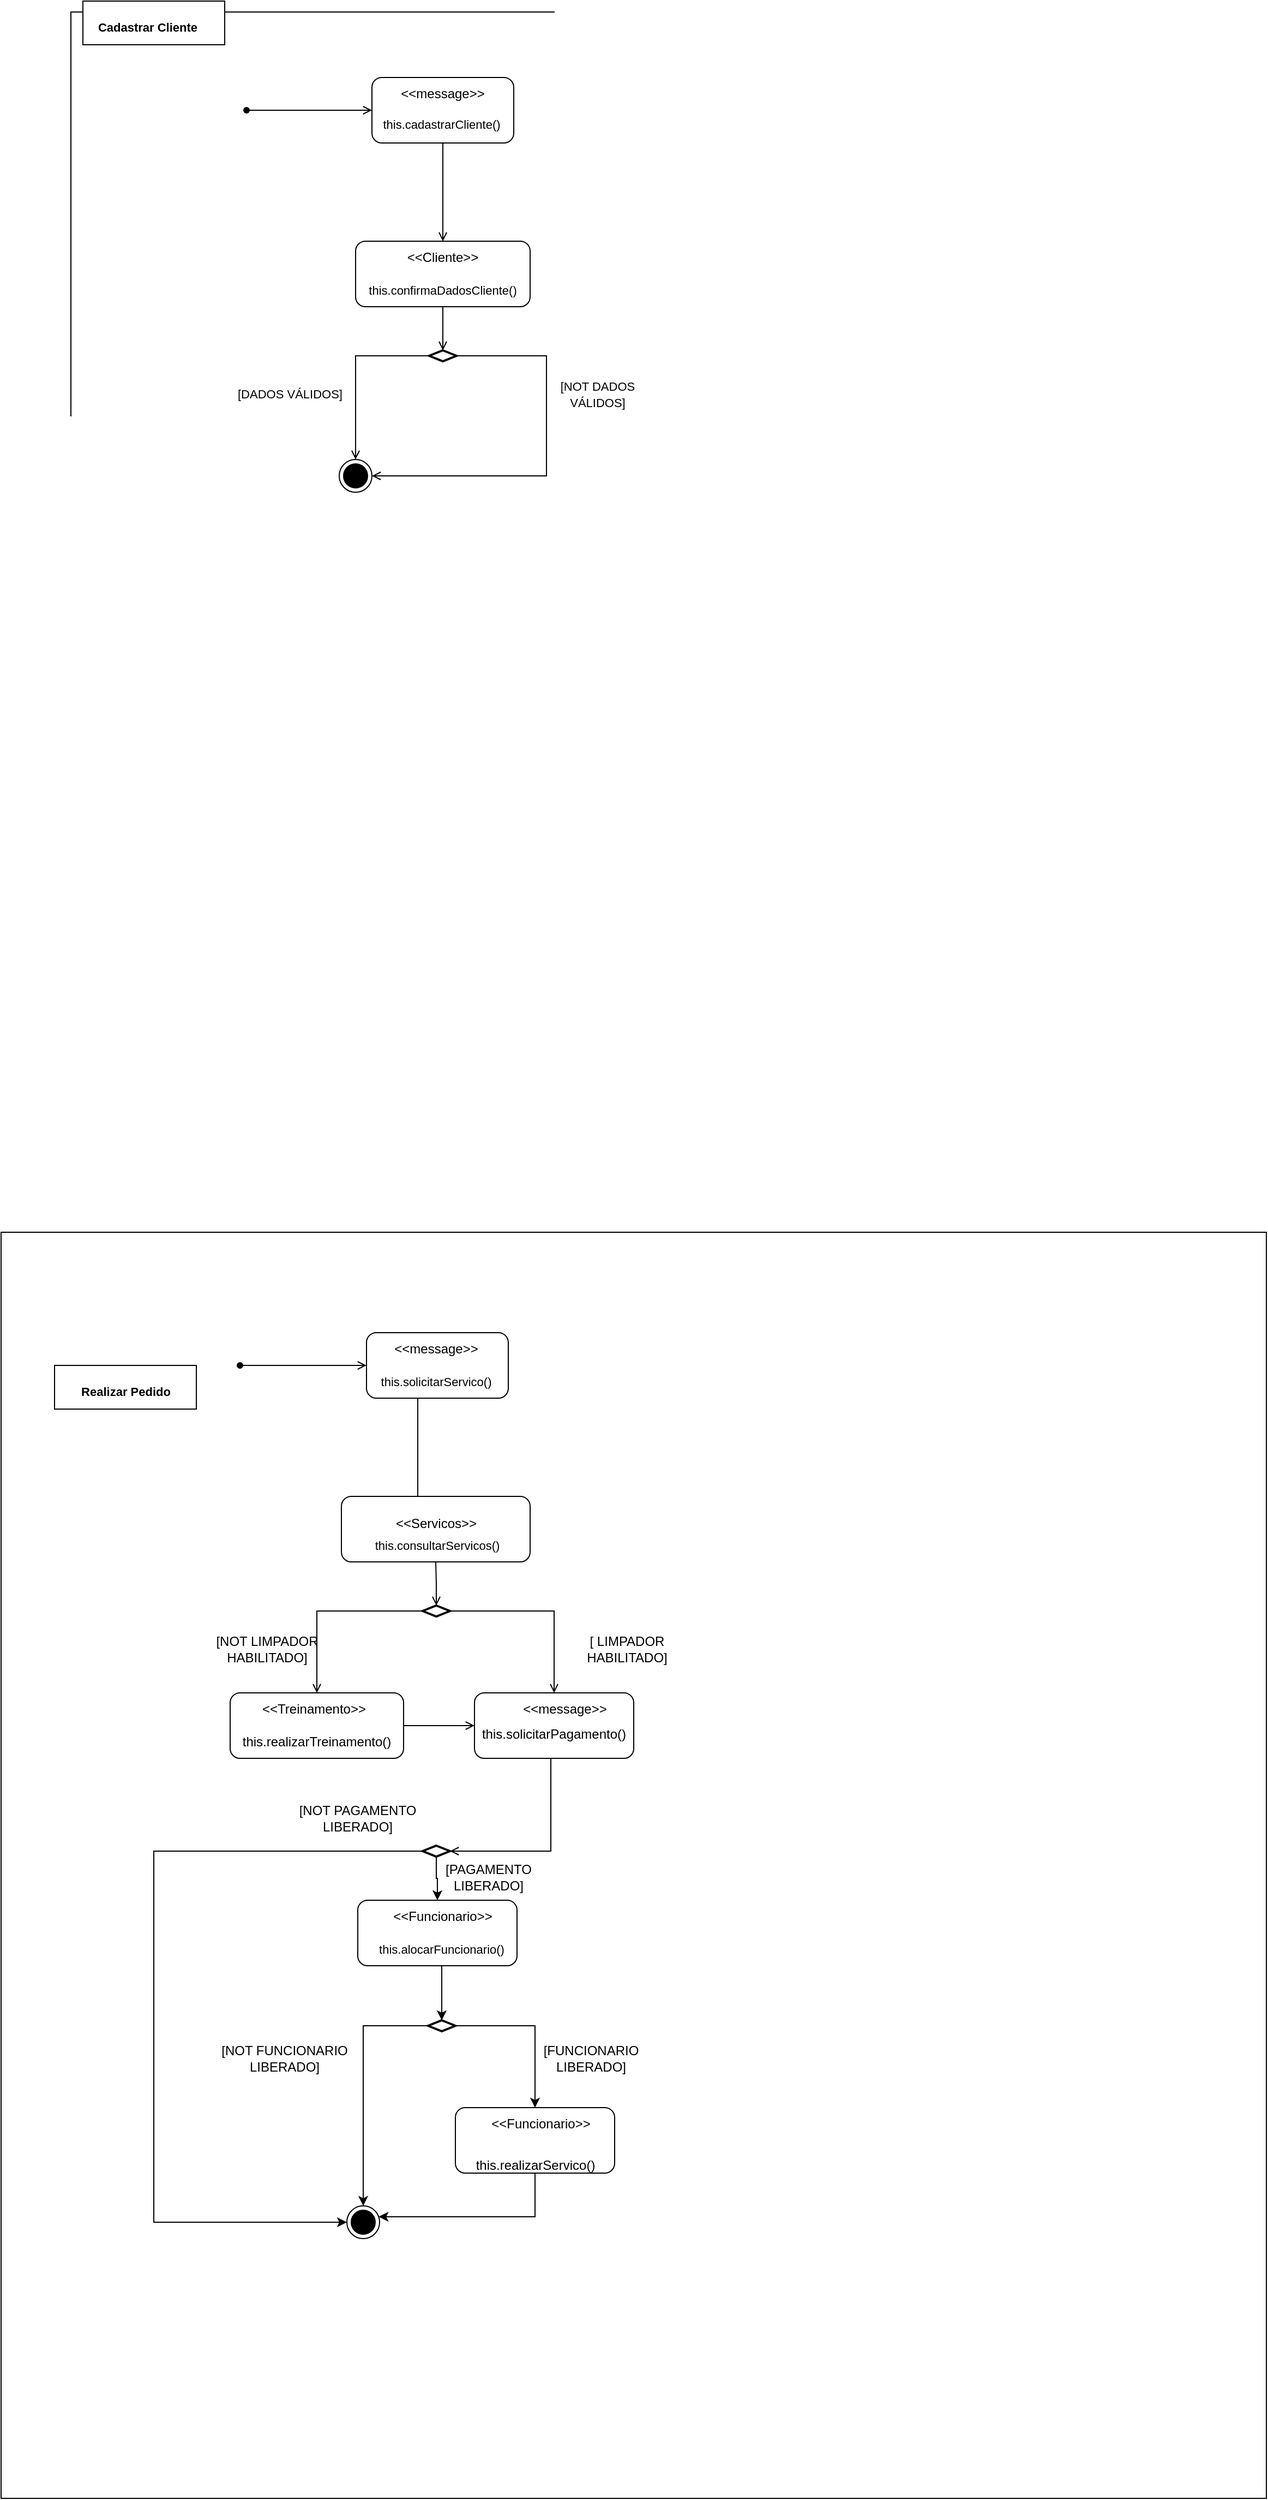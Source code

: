 <mxfile version="21.3.8" type="google">
  <diagram id="prtHgNgQTEPvFCAcTncT" name="Page-1">
    <mxGraphModel dx="2261" dy="796" grid="1" gridSize="10" guides="1" tooltips="1" connect="1" arrows="1" fold="1" page="1" pageScale="1" pageWidth="827" pageHeight="1169" math="0" shadow="0">
      <root>
        <mxCell id="0" />
        <mxCell id="1" parent="0" />
        <mxCell id="2VRe68uSkE31GGYO73mU-1" value="" style="whiteSpace=wrap;html=1;aspect=fixed;" parent="1" vertex="1">
          <mxGeometry x="54" y="60" width="720" height="720" as="geometry" />
        </mxCell>
        <mxCell id="2VRe68uSkE31GGYO73mU-2" value="" style="rounded=0;whiteSpace=wrap;html=1;" parent="1" vertex="1">
          <mxGeometry x="65" y="50" width="130" height="40" as="geometry" />
        </mxCell>
        <mxCell id="2VRe68uSkE31GGYO73mU-3" value="&lt;font style=&quot;font-size: 11px;&quot;&gt;Cadastrar Cliente&lt;/font&gt;" style="text;strokeColor=none;fillColor=none;html=1;fontSize=24;fontStyle=1;verticalAlign=middle;align=center;" parent="1" vertex="1">
          <mxGeometry x="74" y="50" width="100" height="40" as="geometry" />
        </mxCell>
        <mxCell id="2VRe68uSkE31GGYO73mU-4" value="" style="shape=waypoint;sketch=0;fillStyle=solid;size=6;pointerEvents=1;points=[];fillColor=none;resizable=0;rotatable=0;perimeter=centerPerimeter;snapToPoint=1;" parent="1" vertex="1">
          <mxGeometry x="205" y="140" width="20" height="20" as="geometry" />
        </mxCell>
        <mxCell id="2VRe68uSkE31GGYO73mU-9" style="edgeStyle=orthogonalEdgeStyle;rounded=0;orthogonalLoop=1;jettySize=auto;html=1;startArrow=open;startFill=0;endArrow=none;endFill=0;" parent="1" source="2VRe68uSkE31GGYO73mU-8" target="2VRe68uSkE31GGYO73mU-4" edge="1">
          <mxGeometry relative="1" as="geometry" />
        </mxCell>
        <mxCell id="2VRe68uSkE31GGYO73mU-8" value="" style="rounded=1;whiteSpace=wrap;html=1;" parent="1" vertex="1">
          <mxGeometry x="330" y="120" width="130" height="60" as="geometry" />
        </mxCell>
        <mxCell id="2VRe68uSkE31GGYO73mU-10" value="&amp;lt;&amp;lt;message&amp;gt;&amp;gt;" style="text;html=1;strokeColor=none;fillColor=none;align=center;verticalAlign=middle;whiteSpace=wrap;rounded=0;" parent="1" vertex="1">
          <mxGeometry x="365" y="120" width="60" height="30" as="geometry" />
        </mxCell>
        <mxCell id="2VRe68uSkE31GGYO73mU-11" value="&lt;font style=&quot;font-size: 11px;&quot;&gt;&lt;br&gt;this.cadastrarCliente()&lt;/font&gt;" style="text;html=1;strokeColor=none;fillColor=none;align=center;verticalAlign=middle;whiteSpace=wrap;rounded=0;" parent="1" vertex="1">
          <mxGeometry x="334" y="140" width="120" height="30" as="geometry" />
        </mxCell>
        <mxCell id="2VRe68uSkE31GGYO73mU-15" style="edgeStyle=orthogonalEdgeStyle;rounded=0;orthogonalLoop=1;jettySize=auto;html=1;endArrow=open;endFill=0;exitX=0.5;exitY=1;exitDx=0;exitDy=0;" parent="1" source="2VRe68uSkE31GGYO73mU-8" target="2VRe68uSkE31GGYO73mU-14" edge="1">
          <mxGeometry relative="1" as="geometry">
            <mxPoint x="395" y="230" as="sourcePoint" />
          </mxGeometry>
        </mxCell>
        <mxCell id="2VRe68uSkE31GGYO73mU-14" value="" style="rounded=1;whiteSpace=wrap;html=1;" parent="1" vertex="1">
          <mxGeometry x="315" y="270" width="160" height="60" as="geometry" />
        </mxCell>
        <mxCell id="2VRe68uSkE31GGYO73mU-17" style="edgeStyle=orthogonalEdgeStyle;rounded=0;orthogonalLoop=1;jettySize=auto;html=1;entryX=0.5;entryY=1;entryDx=0;entryDy=0;startArrow=open;startFill=0;endArrow=none;endFill=0;" parent="1" source="2VRe68uSkE31GGYO73mU-16" target="2VRe68uSkE31GGYO73mU-14" edge="1">
          <mxGeometry relative="1" as="geometry" />
        </mxCell>
        <mxCell id="2VRe68uSkE31GGYO73mU-20" style="edgeStyle=orthogonalEdgeStyle;rounded=0;orthogonalLoop=1;jettySize=auto;html=1;endArrow=open;endFill=0;entryX=0.5;entryY=0;entryDx=0;entryDy=0;" parent="1" source="2VRe68uSkE31GGYO73mU-16" target="2VRe68uSkE31GGYO73mU-27" edge="1">
          <mxGeometry relative="1" as="geometry">
            <mxPoint x="300" y="450" as="targetPoint" />
          </mxGeometry>
        </mxCell>
        <mxCell id="2VRe68uSkE31GGYO73mU-21" style="edgeStyle=orthogonalEdgeStyle;rounded=0;orthogonalLoop=1;jettySize=auto;html=1;endArrow=open;endFill=0;entryX=1;entryY=0.5;entryDx=0;entryDy=0;" parent="1" source="2VRe68uSkE31GGYO73mU-16" target="2VRe68uSkE31GGYO73mU-27" edge="1">
          <mxGeometry relative="1" as="geometry">
            <mxPoint x="505" y="450" as="targetPoint" />
            <Array as="points">
              <mxPoint x="490" y="375" />
              <mxPoint x="490" y="485" />
            </Array>
          </mxGeometry>
        </mxCell>
        <mxCell id="2VRe68uSkE31GGYO73mU-16" value="" style="strokeWidth=2;html=1;shape=mxgraph.flowchart.decision;whiteSpace=wrap;" parent="1" vertex="1">
          <mxGeometry x="382.5" y="370" width="25" height="10" as="geometry" />
        </mxCell>
        <mxCell id="2VRe68uSkE31GGYO73mU-27" value="" style="ellipse;html=1;shape=endState;fillColor=#000000;strokeColor=#000000;" parent="1" vertex="1">
          <mxGeometry x="300" y="470" width="30" height="30" as="geometry" />
        </mxCell>
        <mxCell id="2VRe68uSkE31GGYO73mU-34" value="&amp;lt;&amp;lt;Cliente&amp;gt;&amp;gt;" style="text;html=1;strokeColor=none;fillColor=none;align=center;verticalAlign=middle;whiteSpace=wrap;rounded=0;" parent="1" vertex="1">
          <mxGeometry x="365" y="270" width="60" height="30" as="geometry" />
        </mxCell>
        <mxCell id="2VRe68uSkE31GGYO73mU-35" value="&lt;span style=&quot;font-size: 11px;&quot;&gt;this.confirmaDadosCliente()&lt;/span&gt;" style="text;html=1;strokeColor=none;fillColor=none;align=center;verticalAlign=middle;whiteSpace=wrap;rounded=0;" parent="1" vertex="1">
          <mxGeometry x="335" y="300" width="120" height="30" as="geometry" />
        </mxCell>
        <mxCell id="2VRe68uSkE31GGYO73mU-36" value="&lt;span style=&quot;font-size: 11px;&quot;&gt;[DADOS VÁLIDOS]&lt;/span&gt;" style="text;html=1;strokeColor=none;fillColor=none;align=center;verticalAlign=middle;whiteSpace=wrap;rounded=0;" parent="1" vertex="1">
          <mxGeometry x="195" y="395" width="120" height="30" as="geometry" />
        </mxCell>
        <mxCell id="2VRe68uSkE31GGYO73mU-38" value="&lt;span style=&quot;font-size: 11px;&quot;&gt;[NOT DADOS VÁLIDOS]&lt;/span&gt;" style="text;html=1;strokeColor=none;fillColor=none;align=center;verticalAlign=middle;whiteSpace=wrap;rounded=0;" parent="1" vertex="1">
          <mxGeometry x="477" y="395" width="120" height="30" as="geometry" />
        </mxCell>
        <mxCell id="e-qMxA1oYzpZb0aV7yym-35" value="" style="whiteSpace=wrap;html=1;aspect=fixed;" parent="1" vertex="1">
          <mxGeometry x="-10" y="1178" width="1160" height="1160" as="geometry" />
        </mxCell>
        <mxCell id="e-qMxA1oYzpZb0aV7yym-36" value="" style="rounded=0;whiteSpace=wrap;html=1;" parent="1" vertex="1">
          <mxGeometry x="39" y="1300" width="130" height="40" as="geometry" />
        </mxCell>
        <mxCell id="e-qMxA1oYzpZb0aV7yym-37" value="&lt;font style=&quot;font-size: 11px;&quot;&gt;Realizar Pedido&lt;/font&gt;" style="text;strokeColor=none;fillColor=none;html=1;fontSize=24;fontStyle=1;verticalAlign=middle;align=center;" parent="1" vertex="1">
          <mxGeometry x="54" y="1300" width="100" height="40" as="geometry" />
        </mxCell>
        <mxCell id="e-qMxA1oYzpZb0aV7yym-38" value="" style="shape=waypoint;sketch=0;fillStyle=solid;size=6;pointerEvents=1;points=[];fillColor=none;resizable=0;rotatable=0;perimeter=centerPerimeter;snapToPoint=1;" parent="1" vertex="1">
          <mxGeometry x="199" y="1290" width="20" height="20" as="geometry" />
        </mxCell>
        <mxCell id="e-qMxA1oYzpZb0aV7yym-39" style="edgeStyle=orthogonalEdgeStyle;rounded=0;orthogonalLoop=1;jettySize=auto;html=1;startArrow=open;startFill=0;endArrow=none;endFill=0;" parent="1" source="e-qMxA1oYzpZb0aV7yym-40" target="e-qMxA1oYzpZb0aV7yym-38" edge="1">
          <mxGeometry relative="1" as="geometry" />
        </mxCell>
        <mxCell id="e-qMxA1oYzpZb0aV7yym-40" value="" style="rounded=1;whiteSpace=wrap;html=1;" parent="1" vertex="1">
          <mxGeometry x="325" y="1270" width="130" height="60" as="geometry" />
        </mxCell>
        <mxCell id="e-qMxA1oYzpZb0aV7yym-41" value="&amp;lt;&amp;lt;message&amp;gt;&amp;gt;" style="text;html=1;strokeColor=none;fillColor=none;align=center;verticalAlign=middle;whiteSpace=wrap;rounded=0;" parent="1" vertex="1">
          <mxGeometry x="359" y="1270" width="60" height="30" as="geometry" />
        </mxCell>
        <mxCell id="e-qMxA1oYzpZb0aV7yym-42" value="&lt;span style=&quot;font-size: 11px;&quot;&gt;this.solicitarServico()&lt;/span&gt;" style="text;html=1;strokeColor=none;fillColor=none;align=center;verticalAlign=middle;whiteSpace=wrap;rounded=0;" parent="1" vertex="1">
          <mxGeometry x="329" y="1300" width="120" height="30" as="geometry" />
        </mxCell>
        <mxCell id="e-qMxA1oYzpZb0aV7yym-43" style="edgeStyle=orthogonalEdgeStyle;rounded=0;orthogonalLoop=1;jettySize=auto;html=1;entryX=0.5;entryY=1;entryDx=0;entryDy=0;startArrow=open;startFill=0;endArrow=none;endFill=0;exitX=0.5;exitY=0;exitDx=0;exitDy=0;" parent="1" source="e-qMxA1oYzpZb0aV7yym-63" target="e-qMxA1oYzpZb0aV7yym-42" edge="1">
          <mxGeometry relative="1" as="geometry">
            <mxPoint x="389" y="1370" as="sourcePoint" />
            <Array as="points">
              <mxPoint x="372" y="1330" />
            </Array>
          </mxGeometry>
        </mxCell>
        <mxCell id="e-qMxA1oYzpZb0aV7yym-47" value="" style="rounded=1;whiteSpace=wrap;html=1;" parent="1" vertex="1">
          <mxGeometry x="302" y="1420" width="173" height="60" as="geometry" />
        </mxCell>
        <mxCell id="e-qMxA1oYzpZb0aV7yym-48" style="edgeStyle=orthogonalEdgeStyle;rounded=0;orthogonalLoop=1;jettySize=auto;html=1;entryX=0.5;entryY=1;entryDx=0;entryDy=0;startArrow=open;startFill=0;endArrow=none;endFill=0;" parent="1" source="e-qMxA1oYzpZb0aV7yym-51" target="e-qMxA1oYzpZb0aV7yym-47" edge="1">
          <mxGeometry relative="1" as="geometry" />
        </mxCell>
        <mxCell id="e-qMxA1oYzpZb0aV7yym-49" style="edgeStyle=orthogonalEdgeStyle;rounded=0;orthogonalLoop=1;jettySize=auto;html=1;endArrow=open;endFill=0;" parent="1" source="e-qMxA1oYzpZb0aV7yym-51" target="e-qMxA1oYzpZb0aV7yym-53" edge="1">
          <mxGeometry relative="1" as="geometry" />
        </mxCell>
        <mxCell id="e-qMxA1oYzpZb0aV7yym-50" style="edgeStyle=orthogonalEdgeStyle;rounded=0;orthogonalLoop=1;jettySize=auto;html=1;endArrow=open;endFill=0;" parent="1" source="e-qMxA1oYzpZb0aV7yym-51" target="e-qMxA1oYzpZb0aV7yym-55" edge="1">
          <mxGeometry relative="1" as="geometry" />
        </mxCell>
        <mxCell id="e-qMxA1oYzpZb0aV7yym-51" value="" style="strokeWidth=2;html=1;shape=mxgraph.flowchart.decision;whiteSpace=wrap;" parent="1" vertex="1">
          <mxGeometry x="376.5" y="1520" width="25" height="10" as="geometry" />
        </mxCell>
        <mxCell id="e-qMxA1oYzpZb0aV7yym-53" value="&lt;br&gt;&lt;br&gt;this.realizarTreinamento()" style="rounded=1;whiteSpace=wrap;html=1;" parent="1" vertex="1">
          <mxGeometry x="200" y="1600" width="159" height="60" as="geometry" />
        </mxCell>
        <mxCell id="e-qMxA1oYzpZb0aV7yym-54" style="edgeStyle=orthogonalEdgeStyle;rounded=0;orthogonalLoop=1;jettySize=auto;html=1;entryX=1;entryY=0.5;entryDx=0;entryDy=0;entryPerimeter=0;endArrow=open;endFill=0;" parent="1" source="e-qMxA1oYzpZb0aV7yym-55" target="e-qMxA1oYzpZb0aV7yym-57" edge="1">
          <mxGeometry relative="1" as="geometry">
            <Array as="points">
              <mxPoint x="494" y="1745" />
            </Array>
          </mxGeometry>
        </mxCell>
        <mxCell id="e-qMxA1oYzpZb0aV7yym-55" value="&lt;br&gt;this.solicitarPagamento()" style="rounded=1;whiteSpace=wrap;html=1;" parent="1" vertex="1">
          <mxGeometry x="424" y="1600" width="146" height="60" as="geometry" />
        </mxCell>
        <mxCell id="z8DHyztgoasYZeZ06j0j-13" style="edgeStyle=orthogonalEdgeStyle;rounded=0;orthogonalLoop=1;jettySize=auto;html=1;exitX=0;exitY=0.5;exitDx=0;exitDy=0;exitPerimeter=0;" parent="1" source="e-qMxA1oYzpZb0aV7yym-57" target="e-qMxA1oYzpZb0aV7yym-60" edge="1">
          <mxGeometry relative="1" as="geometry">
            <Array as="points">
              <mxPoint x="130" y="1745" />
              <mxPoint x="130" y="2085" />
            </Array>
          </mxGeometry>
        </mxCell>
        <mxCell id="z8DHyztgoasYZeZ06j0j-16" style="edgeStyle=orthogonalEdgeStyle;rounded=0;orthogonalLoop=1;jettySize=auto;html=1;exitX=0.5;exitY=1;exitDx=0;exitDy=0;exitPerimeter=0;" parent="1" source="e-qMxA1oYzpZb0aV7yym-57" target="z8DHyztgoasYZeZ06j0j-10" edge="1">
          <mxGeometry relative="1" as="geometry" />
        </mxCell>
        <mxCell id="e-qMxA1oYzpZb0aV7yym-57" value="" style="strokeWidth=2;html=1;shape=mxgraph.flowchart.decision;whiteSpace=wrap;" parent="1" vertex="1">
          <mxGeometry x="376.5" y="1740" width="25" height="10" as="geometry" />
        </mxCell>
        <mxCell id="e-qMxA1oYzpZb0aV7yym-60" value="" style="ellipse;html=1;shape=endState;fillColor=#000000;strokeColor=#000000;" parent="1" vertex="1">
          <mxGeometry x="307" y="2070" width="30" height="30" as="geometry" />
        </mxCell>
        <mxCell id="e-qMxA1oYzpZb0aV7yym-61" value="&amp;lt;&amp;lt;Treinamento&amp;gt;&amp;gt;" style="text;html=1;strokeColor=none;fillColor=none;align=center;verticalAlign=middle;whiteSpace=wrap;rounded=0;" parent="1" vertex="1">
          <mxGeometry x="247" y="1600" width="60" height="30" as="geometry" />
        </mxCell>
        <mxCell id="e-qMxA1oYzpZb0aV7yym-62" value="&amp;lt;&amp;lt;message&amp;gt;&amp;gt;" style="text;html=1;strokeColor=none;fillColor=none;align=center;verticalAlign=middle;whiteSpace=wrap;rounded=0;" parent="1" vertex="1">
          <mxGeometry x="477" y="1600" width="60" height="30" as="geometry" />
        </mxCell>
        <mxCell id="e-qMxA1oYzpZb0aV7yym-63" value="&amp;lt;&amp;lt;Servicos&amp;gt;&amp;gt;" style="text;html=1;strokeColor=none;fillColor=none;align=center;verticalAlign=middle;whiteSpace=wrap;rounded=0;" parent="1" vertex="1">
          <mxGeometry x="359" y="1430" width="60" height="30" as="geometry" />
        </mxCell>
        <mxCell id="e-qMxA1oYzpZb0aV7yym-64" value="&lt;font style=&quot;font-size: 11px;&quot;&gt;this.consultarServicos()&lt;/font&gt;" style="text;html=1;strokeColor=none;fillColor=none;align=center;verticalAlign=middle;whiteSpace=wrap;rounded=0;" parent="1" vertex="1">
          <mxGeometry x="335" y="1450" width="110" height="30" as="geometry" />
        </mxCell>
        <mxCell id="e-qMxA1oYzpZb0aV7yym-65" value="[NOT LIMPADOR HABILITADO]" style="text;html=1;strokeColor=none;fillColor=none;align=center;verticalAlign=middle;whiteSpace=wrap;rounded=0;" parent="1" vertex="1">
          <mxGeometry x="174" y="1545" width="120" height="30" as="geometry" />
        </mxCell>
        <mxCell id="e-qMxA1oYzpZb0aV7yym-66" value="[ LIMPADOR HABILITADO]" style="text;html=1;strokeColor=none;fillColor=none;align=center;verticalAlign=middle;whiteSpace=wrap;rounded=0;" parent="1" vertex="1">
          <mxGeometry x="504" y="1545" width="120" height="30" as="geometry" />
        </mxCell>
        <mxCell id="z8DHyztgoasYZeZ06j0j-8" style="edgeStyle=orthogonalEdgeStyle;rounded=0;orthogonalLoop=1;jettySize=auto;html=1;endArrow=open;endFill=0;entryX=0;entryY=0.5;entryDx=0;entryDy=0;" parent="1" source="e-qMxA1oYzpZb0aV7yym-53" target="e-qMxA1oYzpZb0aV7yym-55" edge="1">
          <mxGeometry relative="1" as="geometry">
            <Array as="points">
              <mxPoint x="420" y="1630" />
              <mxPoint x="420" y="1630" />
            </Array>
            <mxPoint x="356" y="1590" as="sourcePoint" />
            <mxPoint x="449" y="1675" as="targetPoint" />
          </mxGeometry>
        </mxCell>
        <mxCell id="z8DHyztgoasYZeZ06j0j-10" value="" style="rounded=1;whiteSpace=wrap;html=1;" parent="1" vertex="1">
          <mxGeometry x="317" y="1790" width="146" height="60" as="geometry" />
        </mxCell>
        <mxCell id="z8DHyztgoasYZeZ06j0j-12" value="[NOT PAGAMENTO LIBERADO]" style="text;html=1;strokeColor=none;fillColor=none;align=center;verticalAlign=middle;whiteSpace=wrap;rounded=0;" parent="1" vertex="1">
          <mxGeometry x="256.5" y="1700" width="120" height="30" as="geometry" />
        </mxCell>
        <mxCell id="z8DHyztgoasYZeZ06j0j-15" value="[PAGAMENTO LIBERADO]" style="text;html=1;strokeColor=none;fillColor=none;align=center;verticalAlign=middle;whiteSpace=wrap;rounded=0;" parent="1" vertex="1">
          <mxGeometry x="376.5" y="1754" width="120" height="30" as="geometry" />
        </mxCell>
        <mxCell id="z8DHyztgoasYZeZ06j0j-18" value="&amp;lt;&amp;lt;Funcionario&amp;gt;&amp;gt;" style="text;html=1;strokeColor=none;fillColor=none;align=center;verticalAlign=middle;whiteSpace=wrap;rounded=0;" parent="1" vertex="1">
          <mxGeometry x="365" y="1790" width="60" height="30" as="geometry" />
        </mxCell>
        <mxCell id="z8DHyztgoasYZeZ06j0j-22" style="edgeStyle=orthogonalEdgeStyle;rounded=0;orthogonalLoop=1;jettySize=auto;html=1;exitX=0.5;exitY=1;exitDx=0;exitDy=0;entryX=0.5;entryY=0;entryDx=0;entryDy=0;entryPerimeter=0;" parent="1" source="z8DHyztgoasYZeZ06j0j-19" target="z8DHyztgoasYZeZ06j0j-20" edge="1">
          <mxGeometry relative="1" as="geometry" />
        </mxCell>
        <mxCell id="z8DHyztgoasYZeZ06j0j-19" value="&lt;span style=&quot;font-size: 11px;&quot;&gt;this.alocarFuncionario()&lt;br&gt;&lt;/span&gt;" style="text;html=1;strokeColor=none;fillColor=none;align=center;verticalAlign=middle;whiteSpace=wrap;rounded=0;" parent="1" vertex="1">
          <mxGeometry x="339" y="1820" width="110" height="30" as="geometry" />
        </mxCell>
        <mxCell id="z8DHyztgoasYZeZ06j0j-24" style="edgeStyle=orthogonalEdgeStyle;rounded=0;orthogonalLoop=1;jettySize=auto;html=1;exitX=0;exitY=0.5;exitDx=0;exitDy=0;exitPerimeter=0;" parent="1" source="z8DHyztgoasYZeZ06j0j-20" target="e-qMxA1oYzpZb0aV7yym-60" edge="1">
          <mxGeometry relative="1" as="geometry" />
        </mxCell>
        <mxCell id="z8DHyztgoasYZeZ06j0j-27" style="edgeStyle=orthogonalEdgeStyle;rounded=0;orthogonalLoop=1;jettySize=auto;html=1;exitX=1;exitY=0.5;exitDx=0;exitDy=0;exitPerimeter=0;" parent="1" source="z8DHyztgoasYZeZ06j0j-20" target="z8DHyztgoasYZeZ06j0j-26" edge="1">
          <mxGeometry relative="1" as="geometry" />
        </mxCell>
        <mxCell id="z8DHyztgoasYZeZ06j0j-20" value="" style="strokeWidth=2;html=1;shape=mxgraph.flowchart.decision;whiteSpace=wrap;" parent="1" vertex="1">
          <mxGeometry x="381.5" y="1900" width="25" height="10" as="geometry" />
        </mxCell>
        <mxCell id="z8DHyztgoasYZeZ06j0j-23" value="[NOT FUNCIONARIO LIBERADO]" style="text;html=1;strokeColor=none;fillColor=none;align=center;verticalAlign=middle;whiteSpace=wrap;rounded=0;" parent="1" vertex="1">
          <mxGeometry x="190" y="1920" width="120" height="30" as="geometry" />
        </mxCell>
        <mxCell id="z8DHyztgoasYZeZ06j0j-25" value="[FUNCIONARIO LIBERADO]&lt;br&gt;" style="text;html=1;strokeColor=none;fillColor=none;align=center;verticalAlign=middle;whiteSpace=wrap;rounded=0;" parent="1" vertex="1">
          <mxGeometry x="471" y="1920" width="120" height="30" as="geometry" />
        </mxCell>
        <mxCell id="z8DHyztgoasYZeZ06j0j-26" value="" style="rounded=1;whiteSpace=wrap;html=1;" parent="1" vertex="1">
          <mxGeometry x="406.5" y="1980" width="146" height="60" as="geometry" />
        </mxCell>
        <mxCell id="z8DHyztgoasYZeZ06j0j-28" value="&amp;lt;&amp;lt;Funcionario&amp;gt;&amp;gt;" style="text;html=1;strokeColor=none;fillColor=none;align=center;verticalAlign=middle;whiteSpace=wrap;rounded=0;" parent="1" vertex="1">
          <mxGeometry x="455" y="1980" width="60" height="30" as="geometry" />
        </mxCell>
        <mxCell id="z8DHyztgoasYZeZ06j0j-30" style="edgeStyle=orthogonalEdgeStyle;rounded=0;orthogonalLoop=1;jettySize=auto;html=1;exitX=0.5;exitY=1;exitDx=0;exitDy=0;" parent="1" source="z8DHyztgoasYZeZ06j0j-29" target="e-qMxA1oYzpZb0aV7yym-60" edge="1">
          <mxGeometry relative="1" as="geometry">
            <Array as="points">
              <mxPoint x="480" y="2080" />
            </Array>
          </mxGeometry>
        </mxCell>
        <mxCell id="z8DHyztgoasYZeZ06j0j-29" value="&lt;br&gt;this.realizarServico()" style="text;html=1;strokeColor=none;fillColor=none;align=center;verticalAlign=middle;whiteSpace=wrap;rounded=0;" parent="1" vertex="1">
          <mxGeometry x="449.5" y="2010" width="60" height="30" as="geometry" />
        </mxCell>
      </root>
    </mxGraphModel>
  </diagram>
</mxfile>
